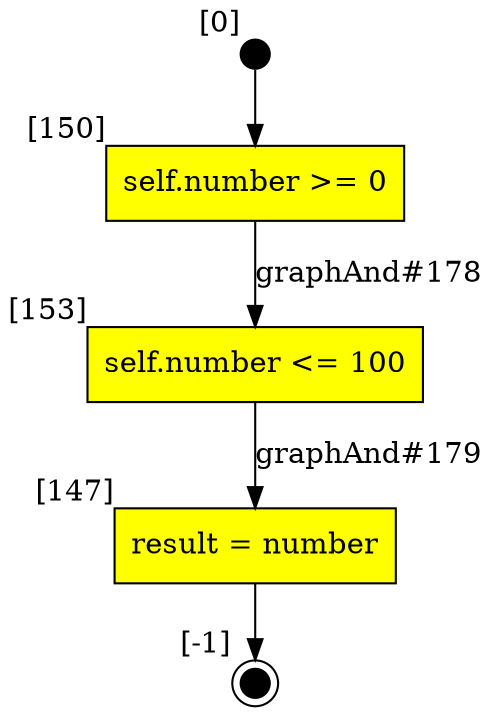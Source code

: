digraph CLG {
  147 [shape="box", label="result = number", style=filled, fillcolor=yellow, xlabel="[147]"];
  148 [style=filled, fillcolor=black, shape="doublecircle", label="", fixedsize=true, width=.2, height=.2, xlabel="[-1]"];
  149 [style=filled, fillcolor=black, shape="circle", label="", fixedsize=true, width=.2, height=.2, xlabel="[0]"];
  150 [shape="box", label="self.number >= 0", style=filled, fillcolor=yellow, xlabel="[150]"];
  153 [shape="box", label="self.number <= 100", style=filled, fillcolor=yellow, xlabel="[153]"];
  150 -> 153[label="graphAnd#178"];
  153 -> 147[label="graphAnd#179"];
  147 -> 148;
  149 -> 150;
}
